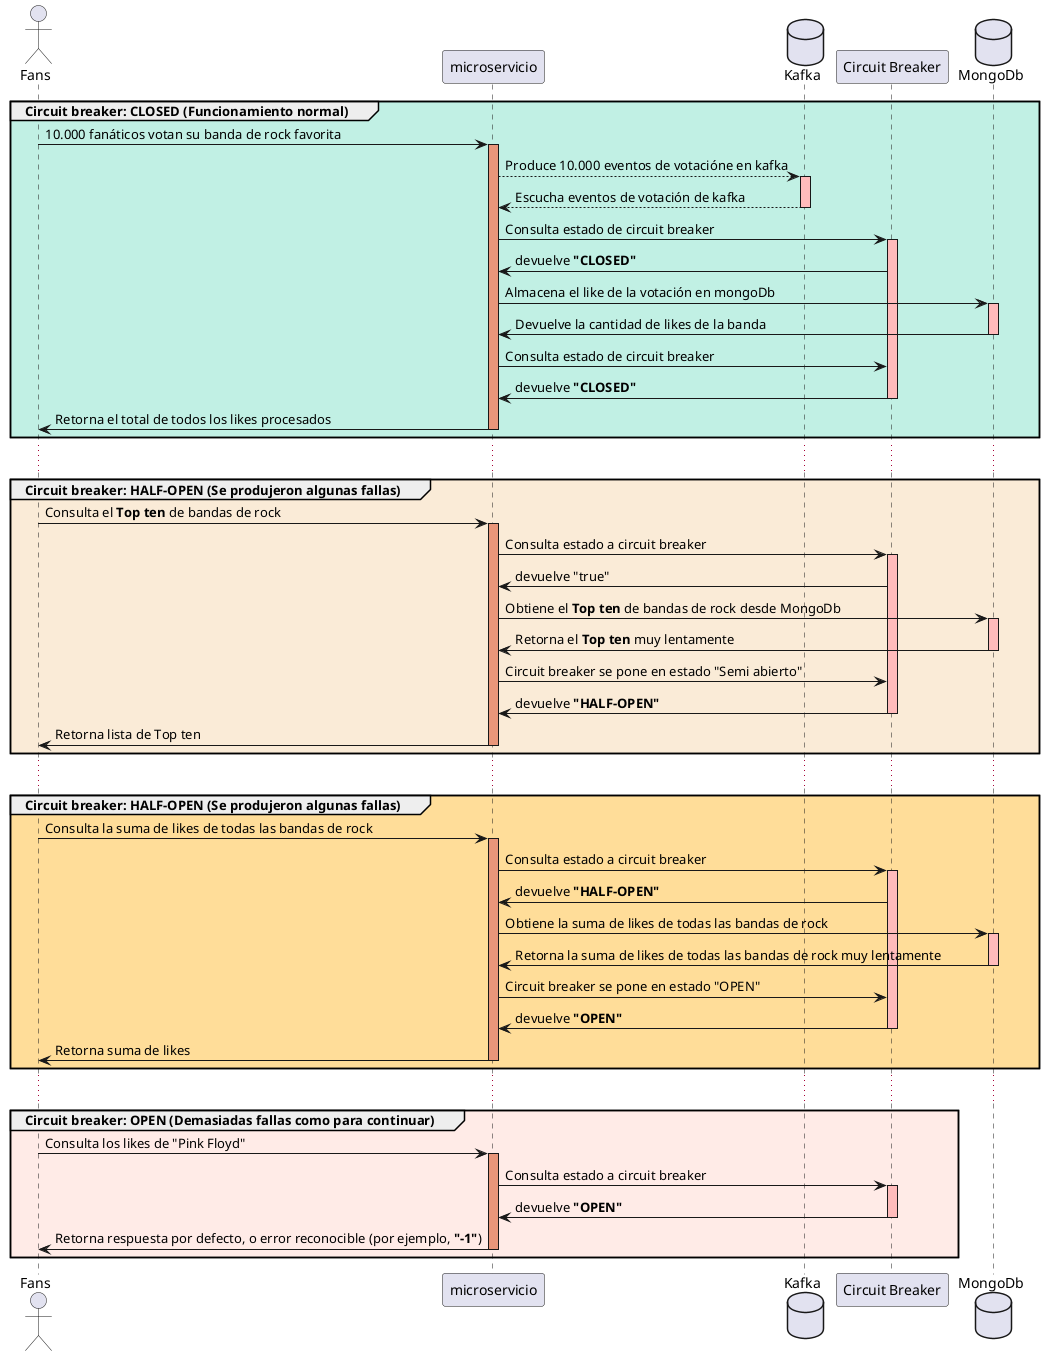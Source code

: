 @startuml

!define colorMicroservicio DarkSalmon
!define colorKafka FFBBBB
!define colorCircuitBreaker FFBBBB
!define colorMongoDb FFBBBB

!define colorClosed c1f0e4
!define colorHalfOpen AntiqueWhite
!define colorHalfOpenFail ffdd99
!define colorOpen ffebe7

Actor "Fans"
Participant microservicio
Database Kafka
Participant "Circuit Breaker"
Database MongoDb

group #colorClosed Circuit breaker: CLOSED (Funcionamiento normal)
    "Fans" -> microservicio: 10.000 fanáticos votan su banda de rock favorita
    activate microservicio #colorMicroservicio
    microservicio --> Kafka: Produce 10.000 eventos de votacióne en kafka
    activate Kafka #colorKafka
    microservicio <-- Kafka: Escucha eventos de votación de kafka
    deactivate Kafka
    microservicio -> "Circuit Breaker": Consulta estado de circuit breaker
    activate "Circuit Breaker" #colorCircuitBreaker
    microservicio <- "Circuit Breaker": devuelve **"CLOSED"**
    microservicio -> MongoDb: Almacena el like de la votación en mongoDb
    activate MongoDb #colorMongoDb
    microservicio <- MongoDb: Devuelve la cantidad de likes de la banda
    deactivate MongoDb
    microservicio -> "Circuit Breaker": Consulta estado de circuit breaker
    microservicio <- "Circuit Breaker": devuelve **"CLOSED"**
    deactivate "Circuit Breaker"
    "Fans" <- microservicio: Retorna el total de todos los likes procesados
    deactivate microservicio
end
...
group #colorHalfOpen Circuit breaker: HALF-OPEN (Se produjeron algunas fallas)
    "Fans" -> microservicio: Consulta el **Top ten** de bandas de rock
    activate microservicio #colorMicroservicio
    microservicio -> "Circuit Breaker": Consulta estado a circuit breaker
    activate "Circuit Breaker" #colorCircuitBreaker
    microservicio <- "Circuit Breaker": devuelve "true"
    microservicio -> MongoDb: Obtiene el **Top ten** de bandas de rock desde MongoDb
    activate MongoDb #colorMongoDb
    microservicio <- MongoDb: Retorna el **Top ten** muy lentamente
    deactivate MongoDb
    microservicio -> "Circuit Breaker": Circuit breaker se pone en estado "Semi abierto"
    microservicio <- "Circuit Breaker": devuelve **"HALF-OPEN"**
    deactivate "Circuit Breaker"
    "Fans" <- microservicio: Retorna lista de Top ten
    deactivate microservicio
end
...
group #colorHalfOpenFail Circuit breaker: HALF-OPEN (Se produjeron algunas fallas)
    "Fans" -> microservicio: Consulta la suma de likes de todas las bandas de rock
    activate microservicio #colorMicroservicio
    microservicio -> "Circuit Breaker": Consulta estado a circuit breaker
    activate "Circuit Breaker" #colorCircuitBreaker
    microservicio <- "Circuit Breaker": devuelve **"HALF-OPEN"**
    microservicio -> MongoDb: Obtiene la suma de likes de todas las bandas de rock
    activate MongoDb #colorMongoDb
    microservicio <- MongoDb: Retorna la suma de likes de todas las bandas de rock muy lentamente
    deactivate MongoDb
    microservicio -> "Circuit Breaker": Circuit breaker se pone en estado "OPEN"
    microservicio <- "Circuit Breaker": devuelve **"OPEN"**
    deactivate "Circuit Breaker"
    "Fans" <- microservicio: Retorna suma de likes
    deactivate microservicio
end
...
group #colorOpen Circuit breaker: OPEN (Demasiadas fallas como para continuar)
    "Fans" -> microservicio: Consulta los likes de "Pink Floyd"
    activate microservicio #colorMicroservicio
    microservicio -> "Circuit Breaker": Consulta estado a circuit breaker
    activate "Circuit Breaker" #colorCircuitBreaker
    microservicio <- "Circuit Breaker": devuelve **"OPEN"**
    deactivate "Circuit Breaker"
    "Fans" <- microservicio: Retorna respuesta por defecto, o error reconocible (por ejemplo, **"-1"**)
    deactivate microservicio
end
@enduml
